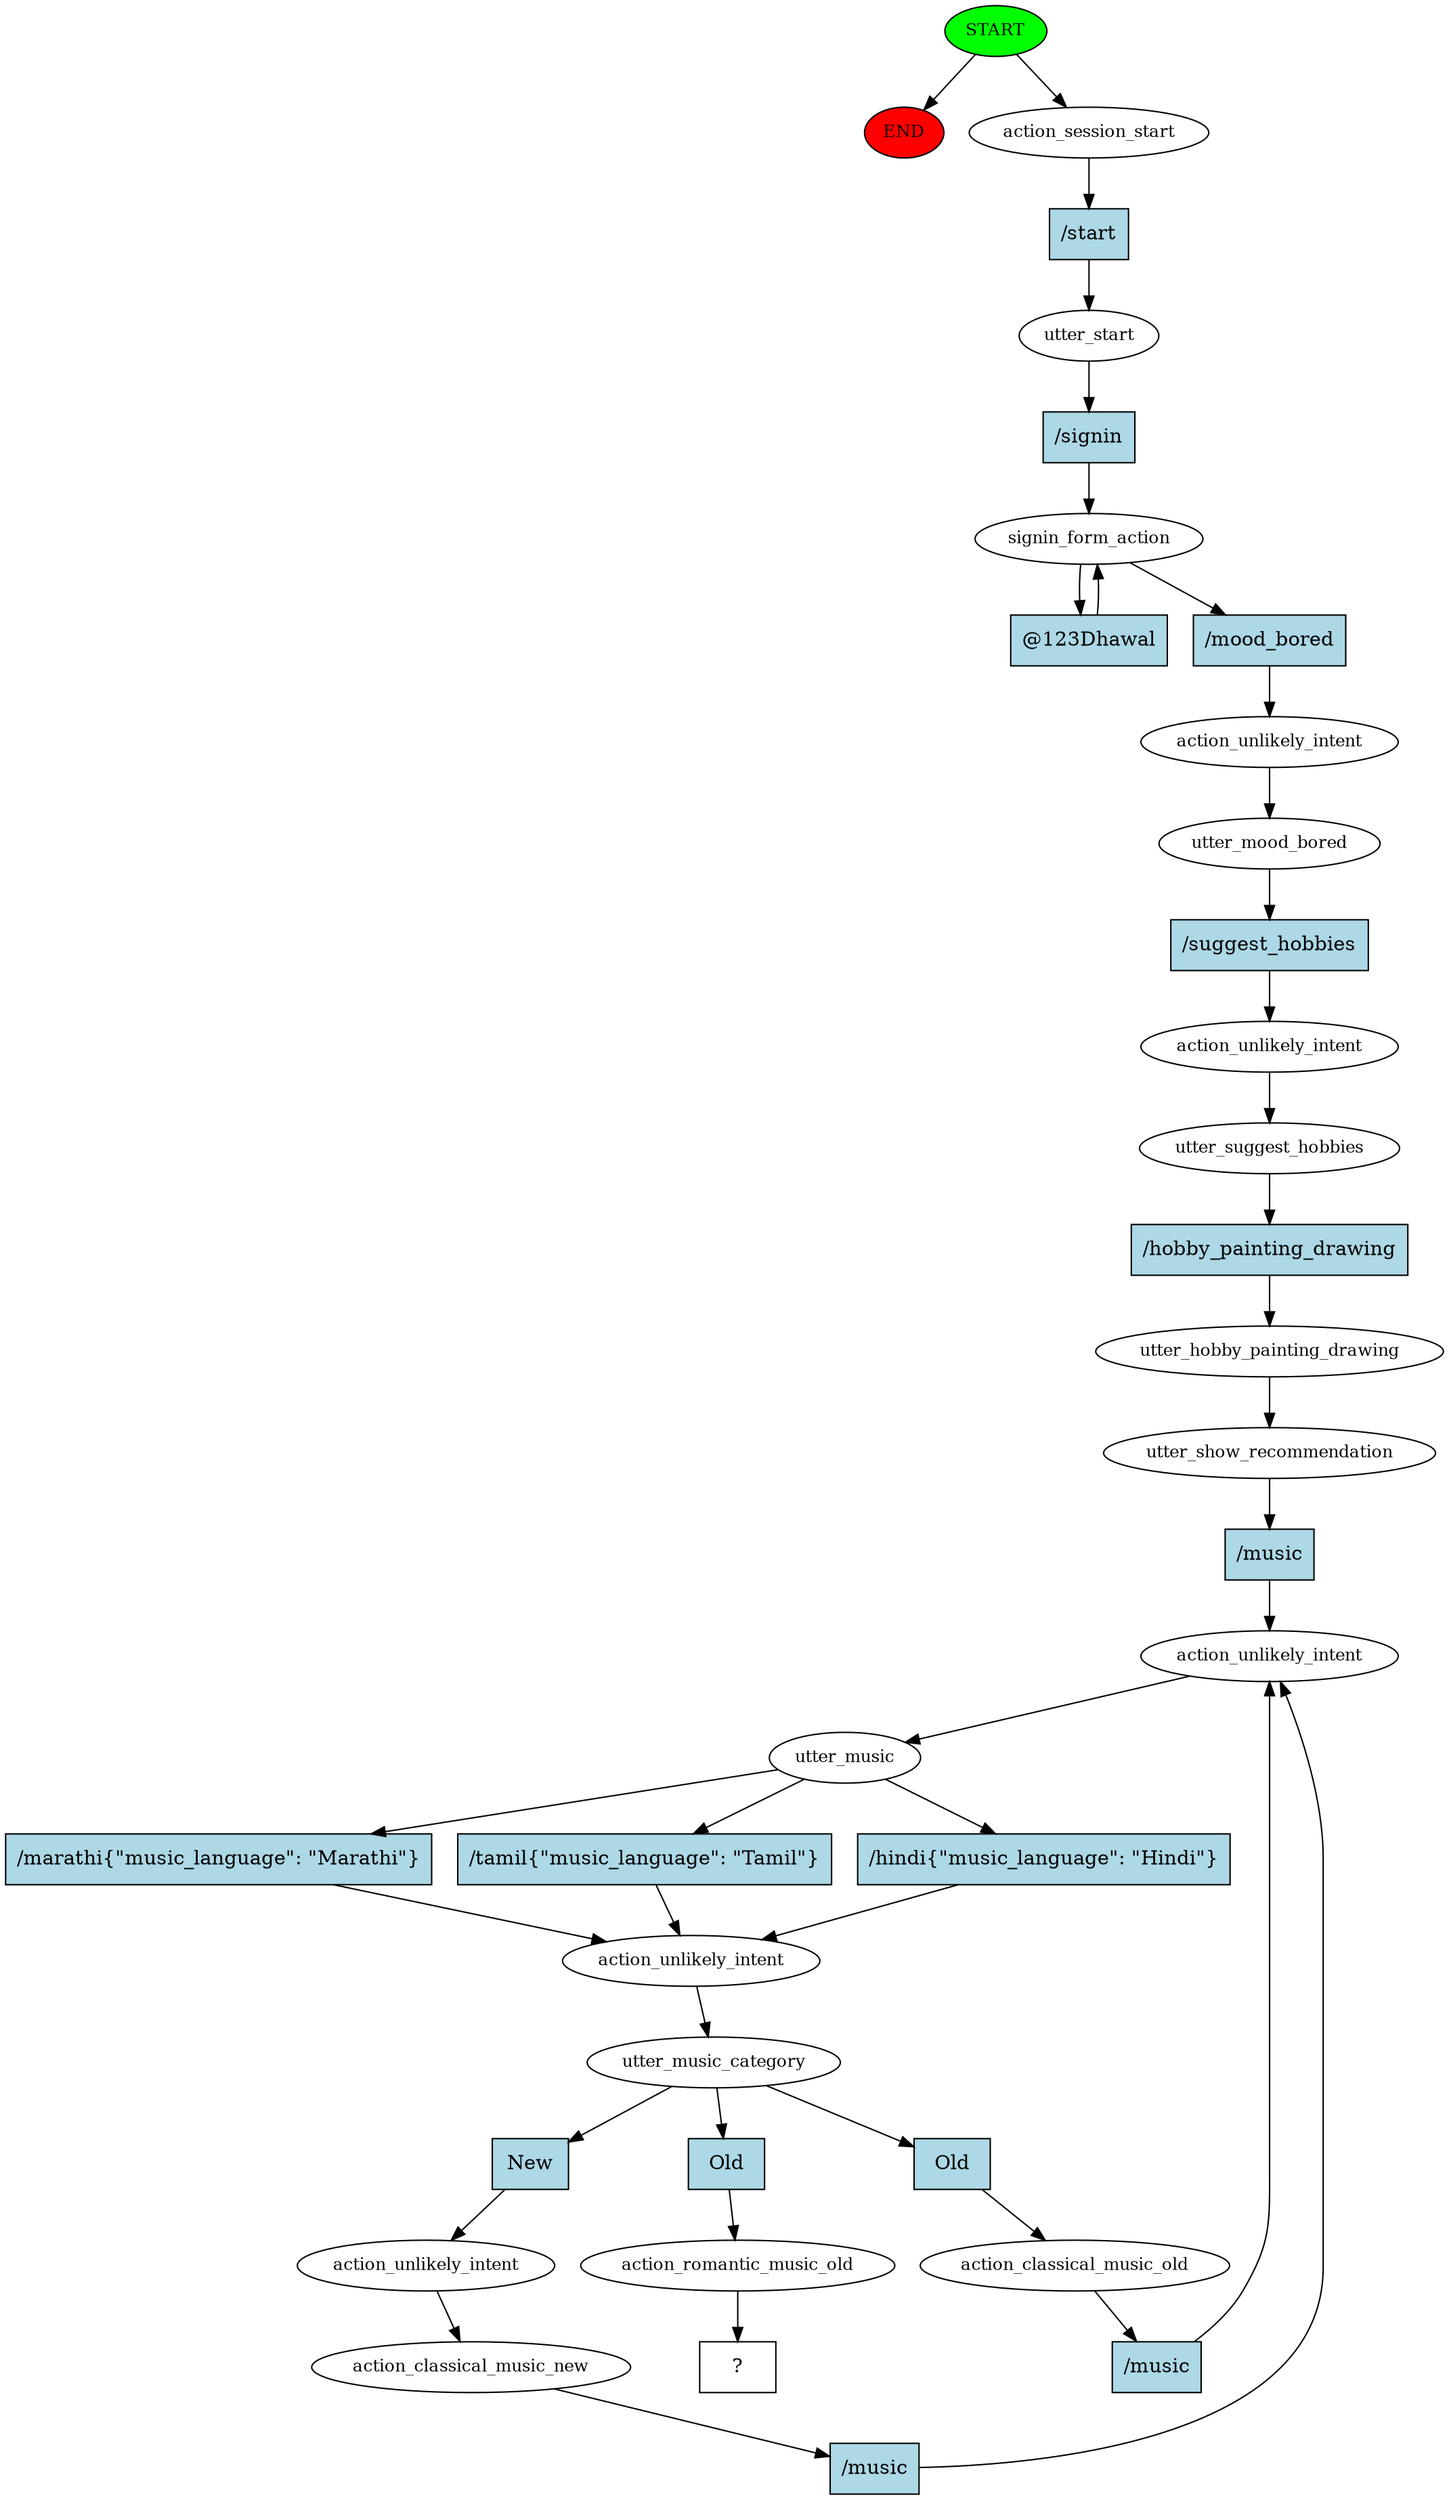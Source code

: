 digraph  {
0 [class="start active", fillcolor=green, fontsize=12, label=START, style=filled];
"-1" [class=end, fillcolor=red, fontsize=12, label=END, style=filled];
1 [class=active, fontsize=12, label=action_session_start];
2 [class=active, fontsize=12, label=utter_start];
3 [class=active, fontsize=12, label=signin_form_action];
6 [class=active, fontsize=12, label=action_unlikely_intent];
7 [class=active, fontsize=12, label=utter_mood_bored];
8 [class=active, fontsize=12, label=action_unlikely_intent];
9 [class=active, fontsize=12, label=utter_suggest_hobbies];
10 [class=active, fontsize=12, label=utter_hobby_painting_drawing];
11 [class=active, fontsize=12, label=utter_show_recommendation];
12 [class=active, fontsize=12, label=action_unlikely_intent];
13 [class=active, fontsize=12, label=utter_music];
14 [class=active, fontsize=12, label=action_unlikely_intent];
15 [class=active, fontsize=12, label=utter_music_category];
16 [class=active, fontsize=12, label=action_classical_music_old];
21 [class=active, fontsize=12, label=action_unlikely_intent];
22 [class=active, fontsize=12, label=action_classical_music_new];
27 [class=active, fontsize=12, label=action_romantic_music_old];
28 [class="intent dashed active", label="  ?  ", shape=rect];
29 [class="intent active", fillcolor=lightblue, label="/start", shape=rect, style=filled];
30 [class="intent active", fillcolor=lightblue, label="/signin", shape=rect, style=filled];
31 [class="intent active", fillcolor=lightblue, label="@123Dhawal", shape=rect, style=filled];
32 [class="intent active", fillcolor=lightblue, label="/mood_bored", shape=rect, style=filled];
33 [class="intent active", fillcolor=lightblue, label="/suggest_hobbies", shape=rect, style=filled];
34 [class="intent active", fillcolor=lightblue, label="/hobby_painting_drawing", shape=rect, style=filled];
35 [class="intent active", fillcolor=lightblue, label="/music", shape=rect, style=filled];
36 [class="intent active", fillcolor=lightblue, label="/hindi{\"music_language\": \"Hindi\"}", shape=rect, style=filled];
37 [class="intent active", fillcolor=lightblue, label="/marathi{\"music_language\": \"Marathi\"}", shape=rect, style=filled];
38 [class="intent active", fillcolor=lightblue, label="/tamil{\"music_language\": \"Tamil\"}", shape=rect, style=filled];
39 [class="intent active", fillcolor=lightblue, label=Old, shape=rect, style=filled];
40 [class="intent active", fillcolor=lightblue, label=New, shape=rect, style=filled];
41 [class="intent active", fillcolor=lightblue, label=Old, shape=rect, style=filled];
42 [class="intent active", fillcolor=lightblue, label="/music", shape=rect, style=filled];
43 [class="intent active", fillcolor=lightblue, label="/music", shape=rect, style=filled];
0 -> "-1"  [class="", key=NONE, label=""];
0 -> 1  [class=active, key=NONE, label=""];
1 -> 29  [class=active, key=0];
2 -> 30  [class=active, key=0];
3 -> 31  [class=active, key=0];
3 -> 32  [class=active, key=0];
6 -> 7  [class=active, key=NONE, label=""];
7 -> 33  [class=active, key=0];
8 -> 9  [class=active, key=NONE, label=""];
9 -> 34  [class=active, key=0];
10 -> 11  [class=active, key=NONE, label=""];
11 -> 35  [class=active, key=0];
12 -> 13  [class=active, key=NONE, label=""];
13 -> 36  [class=active, key=0];
13 -> 37  [class=active, key=0];
13 -> 38  [class=active, key=0];
14 -> 15  [class=active, key=NONE, label=""];
15 -> 39  [class=active, key=0];
15 -> 40  [class=active, key=0];
15 -> 41  [class=active, key=0];
16 -> 42  [class=active, key=0];
21 -> 22  [class=active, key=NONE, label=""];
22 -> 43  [class=active, key=0];
27 -> 28  [class=active, key=NONE, label=""];
29 -> 2  [class=active, key=0];
30 -> 3  [class=active, key=0];
31 -> 3  [class=active, key=0];
32 -> 6  [class=active, key=0];
33 -> 8  [class=active, key=0];
34 -> 10  [class=active, key=0];
35 -> 12  [class=active, key=0];
36 -> 14  [class=active, key=0];
37 -> 14  [class=active, key=0];
38 -> 14  [class=active, key=0];
39 -> 16  [class=active, key=0];
40 -> 21  [class=active, key=0];
41 -> 27  [class=active, key=0];
42 -> 12  [class=active, key=0];
43 -> 12  [class=active, key=0];
}
